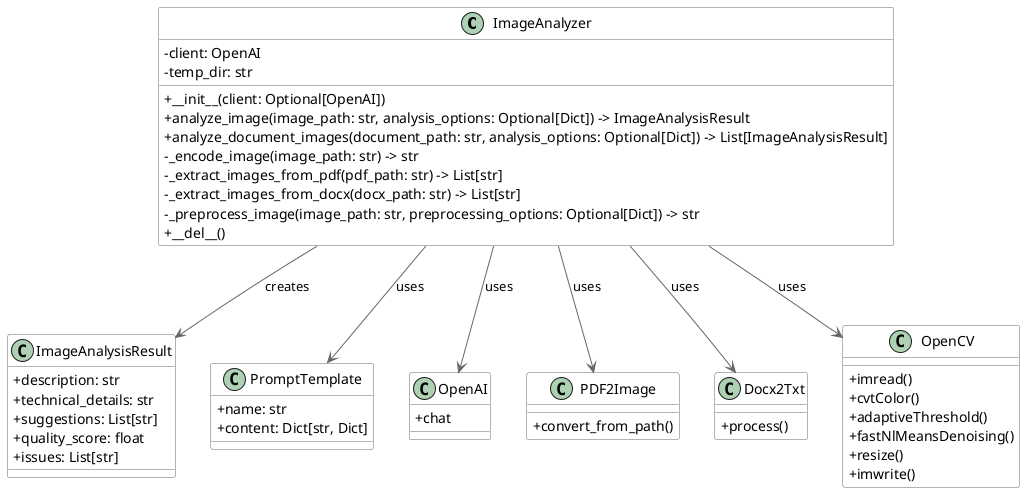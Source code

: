 @startuml Class Diagram

' Style settings
skinparam classAttributeIconSize 0
skinparam class {
    BackgroundColor White
    ArrowColor #666666
    BorderColor #666666
}

' Classes
class ImageAnalyzer {
    - client: OpenAI
    - temp_dir: str
    + __init__(client: Optional[OpenAI])
    + analyze_image(image_path: str, analysis_options: Optional[Dict]) -> ImageAnalysisResult
    + analyze_document_images(document_path: str, analysis_options: Optional[Dict]) -> List[ImageAnalysisResult]
    - _encode_image(image_path: str) -> str
    - _extract_images_from_pdf(pdf_path: str) -> List[str]
    - _extract_images_from_docx(docx_path: str) -> List[str]
    - _preprocess_image(image_path: str, preprocessing_options: Optional[Dict]) -> str
    + __del__()
}

class ImageAnalysisResult {
    + description: str
    + technical_details: str
    + suggestions: List[str]
    + quality_score: float
    + issues: List[str]
}

class PromptTemplate {
    + name: str
    + content: Dict[str, Dict]
}

' External dependencies
class OpenAI {
    + chat
}

class PDF2Image {
    + convert_from_path()
}

class Docx2Txt {
    + process()
}

class OpenCV {
    + imread()
    + cvtColor()
    + adaptiveThreshold()
    + fastNlMeansDenoising()
    + resize()
    + imwrite()
}

' Relationships
ImageAnalyzer --> OpenAI : uses
ImageAnalyzer --> PDF2Image : uses
ImageAnalyzer --> Docx2Txt : uses
ImageAnalyzer --> OpenCV : uses
ImageAnalyzer --> ImageAnalysisResult : creates
ImageAnalyzer --> PromptTemplate : uses

@enduml 